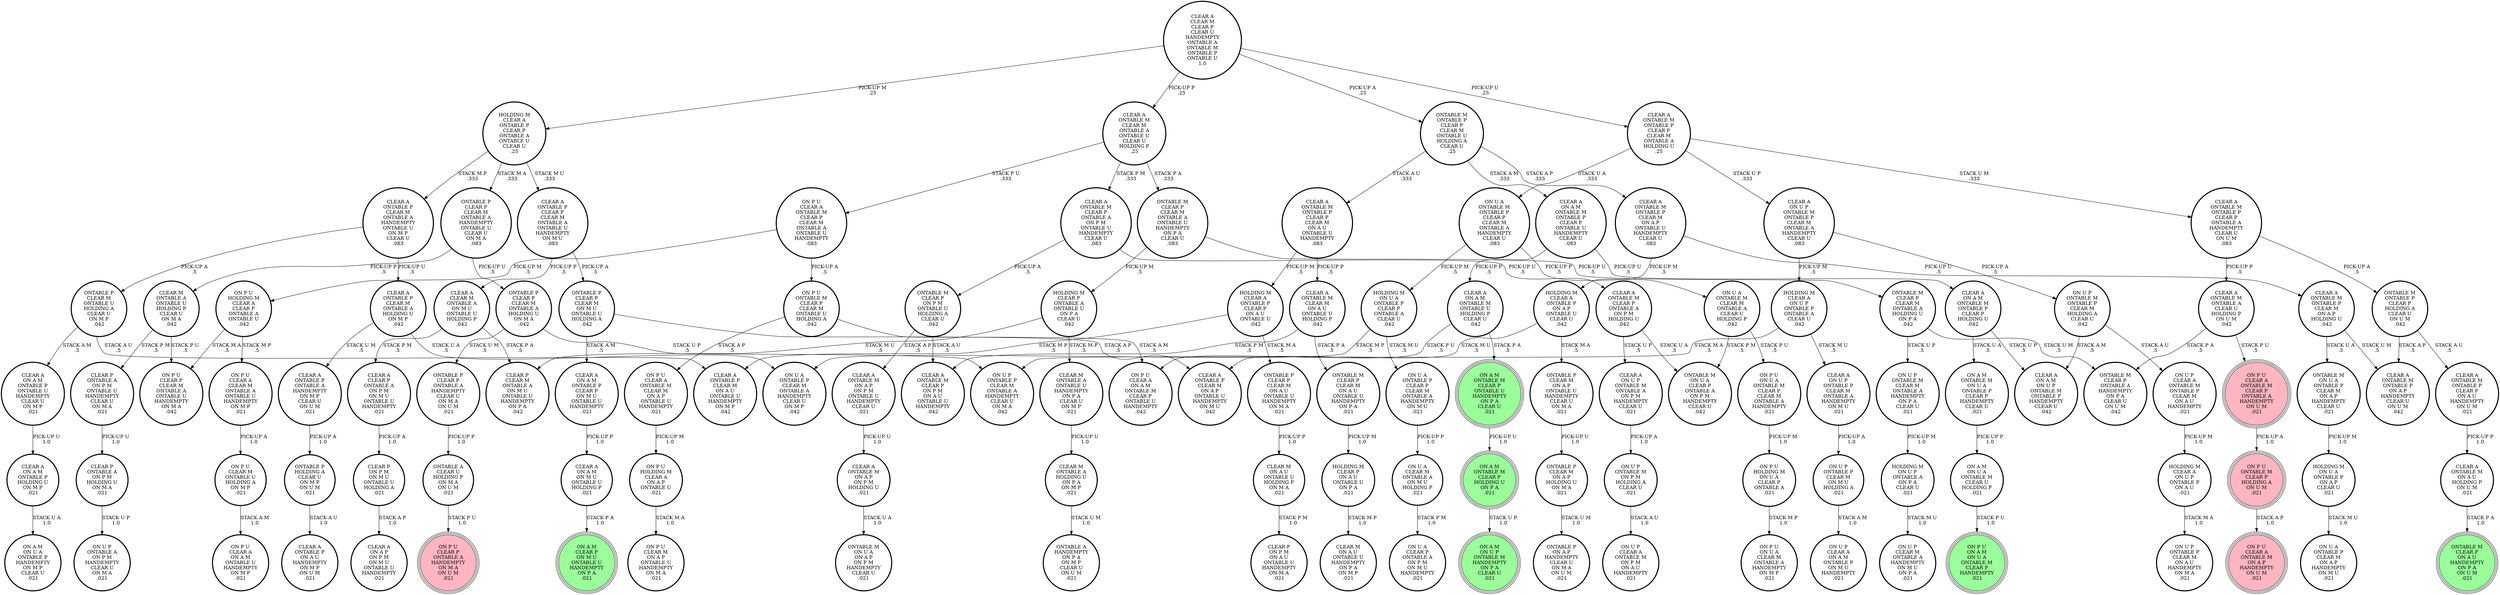 digraph {
"CLEAR P\nONTABLE A\nON P M\nONTABLE U\nHANDEMPTY\nCLEAR U\nON M A\n.021\n" -> "CLEAR P\nONTABLE A\nON P M\nHOLDING U\nON M A\n.021\n"[label="PICK-UP U\n1.0\n"];
"HOLDING M\nCLEAR P\nON A U\nONTABLE U\nON P A\n.021\n" -> "CLEAR M\nON A U\nONTABLE U\nHANDEMPTY\nON P A\nON M P\n.021\n"[label="STACK M P\n1.0\n"];
"CLEAR A\nONTABLE M\nONTABLE P\nCLEAR M\nON A P\nHOLDING U\n.042\n" -> "ONTABLE M\nON U A\nONTABLE P\nCLEAR M\nON A P\nHANDEMPTY\nCLEAR U\n.021\n"[label="STACK U A\n.5\n"];
"CLEAR A\nONTABLE M\nONTABLE P\nCLEAR M\nON A P\nHOLDING U\n.042\n" -> "CLEAR A\nONTABLE M\nONTABLE P\nON A P\nHANDEMPTY\nCLEAR U\nON U M\n.042\n"[label="STACK U M\n.5\n"];
"ON U A\nCLEAR M\nONTABLE A\nON M U\nHOLDING P\n.021\n" -> "ON U A\nCLEAR P\nONTABLE A\nON P M\nON M U\nHANDEMPTY\n.021\n"[label="STACK P M\n1.0\n"];
"ON P U\nONTABLE M\nCLEAR P\nHOLDING A\nON U M\n.021\n" -> "ON P U\nCLEAR A\nONTABLE M\nON A P\nHANDEMPTY\nON U M\n.021\n"[label="STACK A P\n1.0\n"];
"CLEAR A\nONTABLE M\nON A U\nHOLDING P\nON U M\n.021\n" -> "ONTABLE M\nCLEAR P\nON A U\nHANDEMPTY\nON P A\nON U M\n.021\n"[label="STACK P A\n1.0\n"];
"ON U A\nONTABLE M\nCLEAR M\nONTABLE A\nCLEAR U\nHOLDING P\n.042\n" -> "ON P U\nON U A\nONTABLE M\nCLEAR P\nCLEAR M\nONTABLE A\nHANDEMPTY\n.021\n"[label="STACK P U\n.5\n"];
"ON U A\nONTABLE M\nCLEAR M\nONTABLE A\nCLEAR U\nHOLDING P\n.042\n" -> "ONTABLE M\nON U A\nCLEAR P\nONTABLE A\nON P M\nHANDEMPTY\nCLEAR U\n.042\n"[label="STACK P M\n.5\n"];
"HOLDING M\nCLEAR A\nON U P\nONTABLE P\nONTABLE A\nCLEAR U\n.042\n" -> "ON U P\nONTABLE P\nCLEAR M\nONTABLE A\nHANDEMPTY\nCLEAR U\nON M A\n.042\n"[label="STACK M A\n.5\n"];
"HOLDING M\nCLEAR A\nON U P\nONTABLE P\nONTABLE A\nCLEAR U\n.042\n" -> "CLEAR A\nON U P\nONTABLE P\nCLEAR M\nONTABLE A\nHANDEMPTY\nON M U\n.021\n"[label="STACK M U\n.5\n"];
"ON P U\nON U A\nONTABLE M\nCLEAR P\nCLEAR M\nONTABLE A\nHANDEMPTY\n.021\n" -> "ON P U\nHOLDING M\nON U A\nCLEAR P\nONTABLE A\n.021\n"[label="PICK-UP M\n1.0\n"];
"ONTABLE M\nONTABLE P\nCLEAR P\nCLEAR M\nONTABLE U\nHOLDING A\nCLEAR U\n.25\n" -> "CLEAR A\nONTABLE M\nONTABLE P\nCLEAR P\nCLEAR M\nON A U\nONTABLE U\nHANDEMPTY\n.083\n"[label="STACK A U\n.333\n"];
"ONTABLE M\nONTABLE P\nCLEAR P\nCLEAR M\nONTABLE U\nHOLDING A\nCLEAR U\n.25\n" -> "CLEAR A\nONTABLE M\nONTABLE P\nCLEAR M\nON A P\nONTABLE U\nHANDEMPTY\nCLEAR U\n.083\n"[label="STACK A P\n.333\n"];
"ONTABLE M\nONTABLE P\nCLEAR P\nCLEAR M\nONTABLE U\nHOLDING A\nCLEAR U\n.25\n" -> "CLEAR A\nON A M\nONTABLE M\nONTABLE P\nCLEAR P\nONTABLE U\nHANDEMPTY\nCLEAR U\n.083\n"[label="STACK A M\n.333\n"];
"ONTABLE P\nCLEAR P\nCLEAR M\nON A U\nONTABLE U\nHANDEMPTY\nON M A\n.021\n" -> "CLEAR M\nON A U\nONTABLE U\nHOLDING P\nON M A\n.021\n"[label="PICK-UP P\n1.0\n"];
"HOLDING M\nON U P\nONTABLE A\nON P A\nCLEAR U\n.021\n" -> "ON U P\nCLEAR M\nONTABLE A\nHANDEMPTY\nON M U\nON P A\n.021\n"[label="STACK M U\n1.0\n"];
"HOLDING M\nCLEAR A\nONTABLE P\nCLEAR P\nON A U\nONTABLE U\n.042\n" -> "CLEAR A\nONTABLE P\nCLEAR M\nON A U\nONTABLE U\nHANDEMPTY\nON M P\n.042\n"[label="STACK M P\n.5\n"];
"HOLDING M\nCLEAR A\nONTABLE P\nCLEAR P\nON A U\nONTABLE U\n.042\n" -> "ONTABLE P\nCLEAR P\nCLEAR M\nON A U\nONTABLE U\nHANDEMPTY\nON M A\n.021\n"[label="STACK M A\n.5\n"];
"ON U A\nONTABLE M\nONTABLE P\nCLEAR P\nCLEAR M\nONTABLE A\nHANDEMPTY\nCLEAR U\n.083\n" -> "ON U A\nONTABLE M\nCLEAR M\nONTABLE A\nCLEAR U\nHOLDING P\n.042\n"[label="PICK-UP P\n.5\n"];
"ON U A\nONTABLE M\nONTABLE P\nCLEAR P\nCLEAR M\nONTABLE A\nHANDEMPTY\nCLEAR U\n.083\n" -> "HOLDING M\nON U A\nONTABLE P\nCLEAR P\nONTABLE A\nCLEAR U\n.042\n"[label="PICK-UP M\n.5\n"];
"ON P U\nONTABLE M\nCLEAR P\nCLEAR M\nONTABLE U\nHOLDING A\n.042\n" -> "ON P U\nCLEAR A\nON A M\nONTABLE M\nCLEAR P\nONTABLE U\nHANDEMPTY\n.042\n"[label="STACK A M\n.5\n"];
"ON P U\nONTABLE M\nCLEAR P\nCLEAR M\nONTABLE U\nHOLDING A\n.042\n" -> "ON P U\nCLEAR A\nONTABLE M\nCLEAR M\nON A P\nONTABLE U\nHANDEMPTY\n.021\n"[label="STACK A P\n.5\n"];
"CLEAR M\nONTABLE A\nONTABLE U\nHANDEMPTY\nON P A\nCLEAR U\nON M P\n.021\n" -> "CLEAR M\nONTABLE A\nHOLDING U\nON P A\nON M P\n.021\n"[label="PICK-UP U\n1.0\n"];
"ONTABLE P\nCLEAR P\nCLEAR M\nON M U\nONTABLE U\nHOLDING A\n.042\n" -> "CLEAR A\nON A M\nONTABLE P\nCLEAR P\nON M U\nONTABLE U\nHANDEMPTY\n.021\n"[label="STACK A M\n.5\n"];
"ONTABLE P\nCLEAR P\nCLEAR M\nON M U\nONTABLE U\nHOLDING A\n.042\n" -> "CLEAR A\nONTABLE P\nCLEAR M\nON A P\nONTABLE U\nHANDEMPTY\nON M U\n.042\n"[label="STACK A P\n.5\n"];
"CLEAR A\nON U P\nONTABLE M\nONTABLE P\nCLEAR M\nONTABLE A\nHANDEMPTY\nCLEAR U\n.083\n" -> "HOLDING M\nCLEAR A\nON U P\nONTABLE P\nONTABLE A\nCLEAR U\n.042\n"[label="PICK-UP M\n.5\n"];
"CLEAR A\nON U P\nONTABLE M\nONTABLE P\nCLEAR M\nONTABLE A\nHANDEMPTY\nCLEAR U\n.083\n" -> "ON U P\nONTABLE M\nONTABLE P\nCLEAR M\nHOLDING A\nCLEAR U\n.042\n"[label="PICK-UP A\n.5\n"];
"ON U P\nONTABLE M\nCLEAR M\nONTABLE A\nHANDEMPTY\nON P A\nCLEAR U\n.021\n" -> "HOLDING M\nON U P\nONTABLE A\nON P A\nCLEAR U\n.021\n"[label="PICK-UP M\n1.0\n"];
"CLEAR A\nONTABLE M\nON A P\nON P M\nONTABLE U\nHANDEMPTY\nCLEAR U\n.021\n" -> "CLEAR A\nONTABLE M\nON A P\nON P M\nHOLDING U\n.021\n"[label="PICK-UP U\n1.0\n"];
"CLEAR A\nONTABLE M\nONTABLE P\nCLEAR P\nCLEAR M\nON A U\nONTABLE U\nHANDEMPTY\n.083\n" -> "HOLDING M\nCLEAR A\nONTABLE P\nCLEAR P\nON A U\nONTABLE U\n.042\n"[label="PICK-UP M\n.5\n"];
"CLEAR A\nONTABLE M\nONTABLE P\nCLEAR P\nCLEAR M\nON A U\nONTABLE U\nHANDEMPTY\n.083\n" -> "CLEAR A\nONTABLE M\nCLEAR M\nON A U\nONTABLE U\nHOLDING P\n.042\n"[label="PICK-UP P\n.5\n"];
"CLEAR A\nONTABLE M\nCLEAR P\nONTABLE A\nON P M\nONTABLE U\nHANDEMPTY\nCLEAR U\n.083\n" -> "CLEAR A\nONTABLE M\nCLEAR P\nONTABLE A\nON P M\nHOLDING U\n.042\n"[label="PICK-UP U\n.5\n"];
"CLEAR A\nONTABLE M\nCLEAR P\nONTABLE A\nON P M\nONTABLE U\nHANDEMPTY\nCLEAR U\n.083\n" -> "ONTABLE M\nCLEAR P\nON P M\nONTABLE U\nHOLDING A\nCLEAR U\n.042\n"[label="PICK-UP A\n.5\n"];
"CLEAR M\nONTABLE A\nHOLDING U\nON P A\nON M P\n.021\n" -> "ONTABLE A\nHANDEMPTY\nON P A\nON M P\nCLEAR U\nON U M\n.021\n"[label="STACK U M\n1.0\n"];
"ON P U\nCLEAR A\nONTABLE M\nCLEAR P\nCLEAR M\nONTABLE A\nONTABLE U\nHANDEMPTY\n.083\n" -> "ON P U\nHOLDING M\nCLEAR A\nCLEAR P\nONTABLE A\nONTABLE U\n.042\n"[label="PICK-UP M\n.5\n"];
"ON P U\nCLEAR A\nONTABLE M\nCLEAR P\nCLEAR M\nONTABLE A\nONTABLE U\nHANDEMPTY\n.083\n" -> "ON P U\nONTABLE M\nCLEAR P\nCLEAR M\nONTABLE U\nHOLDING A\n.042\n"[label="PICK-UP A\n.5\n"];
"CLEAR A\nCLEAR M\nONTABLE A\nON M U\nONTABLE U\nHOLDING P\n.042\n" -> "CLEAR A\nCLEAR P\nONTABLE A\nON P M\nON M U\nONTABLE U\nHANDEMPTY\n.021\n"[label="STACK P M\n.5\n"];
"CLEAR A\nCLEAR M\nONTABLE A\nON M U\nONTABLE U\nHOLDING P\n.042\n" -> "CLEAR P\nCLEAR M\nONTABLE A\nON M U\nONTABLE U\nHANDEMPTY\nON P A\n.042\n"[label="STACK P A\n.5\n"];
"CLEAR P\nON P M\nON M U\nONTABLE U\nHOLDING A\n.021\n" -> "CLEAR A\nON A P\nON P M\nON M U\nONTABLE U\nHANDEMPTY\n.021\n"[label="STACK A P\n1.0\n"];
"ON A M\nON U A\nONTABLE M\nCLEAR U\nHOLDING P\n.021\n" -> "ON P U\nON A M\nON U A\nONTABLE M\nCLEAR P\nHANDEMPTY\n.021\n"[label="STACK P U\n1.0\n"];
"CLEAR A\nONTABLE M\nCLEAR M\nONTABLE A\nONTABLE U\nCLEAR U\nHOLDING P\n.25\n" -> "CLEAR A\nONTABLE M\nCLEAR P\nONTABLE A\nON P M\nONTABLE U\nHANDEMPTY\nCLEAR U\n.083\n"[label="STACK P M\n.333\n"];
"CLEAR A\nONTABLE M\nCLEAR M\nONTABLE A\nONTABLE U\nCLEAR U\nHOLDING P\n.25\n" -> "ONTABLE M\nCLEAR P\nCLEAR M\nONTABLE A\nONTABLE U\nHANDEMPTY\nON P A\nCLEAR U\n.083\n"[label="STACK P A\n.333\n"];
"CLEAR A\nONTABLE M\nCLEAR M\nONTABLE A\nONTABLE U\nCLEAR U\nHOLDING P\n.25\n" -> "ON P U\nCLEAR A\nONTABLE M\nCLEAR P\nCLEAR M\nONTABLE A\nONTABLE U\nHANDEMPTY\n.083\n"[label="STACK P U\n.333\n"];
"ONTABLE M\nCLEAR P\nON P M\nONTABLE U\nHOLDING A\nCLEAR U\n.042\n" -> "CLEAR A\nONTABLE M\nCLEAR P\nON P M\nON A U\nONTABLE U\nHANDEMPTY\n.042\n"[label="STACK A U\n.5\n"];
"ONTABLE M\nCLEAR P\nON P M\nONTABLE U\nHOLDING A\nCLEAR U\n.042\n" -> "CLEAR A\nONTABLE M\nON A P\nON P M\nONTABLE U\nHANDEMPTY\nCLEAR U\n.021\n"[label="STACK A P\n.5\n"];
"ON P U\nHOLDING M\nCLEAR A\nON A P\nONTABLE U\n.021\n" -> "ON P U\nCLEAR M\nON A P\nONTABLE U\nHANDEMPTY\nON M A\n.021\n"[label="STACK M A\n1.0\n"];
"CLEAR A\nON U P\nONTABLE P\nCLEAR M\nONTABLE A\nHANDEMPTY\nON M U\n.021\n" -> "ON U P\nONTABLE P\nCLEAR M\nON M U\nHOLDING A\n.021\n"[label="PICK-UP A\n1.0\n"];
"CLEAR M\nONTABLE A\nONTABLE U\nHOLDING P\nCLEAR U\nON M A\n.042\n" -> "CLEAR P\nONTABLE A\nON P M\nONTABLE U\nHANDEMPTY\nCLEAR U\nON M A\n.021\n"[label="STACK P M\n.5\n"];
"CLEAR M\nONTABLE A\nONTABLE U\nHOLDING P\nCLEAR U\nON M A\n.042\n" -> "ON P U\nCLEAR P\nCLEAR M\nONTABLE A\nONTABLE U\nHANDEMPTY\nON M A\n.042\n"[label="STACK P U\n.5\n"];
"CLEAR A\nON A M\nONTABLE P\nONTABLE U\nHANDEMPTY\nCLEAR U\nON M P\n.021\n" -> "CLEAR A\nON A M\nONTABLE P\nHOLDING U\nON M P\n.021\n"[label="PICK-UP U\n1.0\n"];
"ONTABLE M\nONTABLE P\nCLEAR P\nHOLDING A\nCLEAR U\nON U M\n.042\n" -> "CLEAR A\nONTABLE M\nONTABLE P\nCLEAR P\nON A U\nHANDEMPTY\nON U M\n.021\n"[label="STACK A U\n.5\n"];
"ONTABLE M\nONTABLE P\nCLEAR P\nHOLDING A\nCLEAR U\nON U M\n.042\n" -> "CLEAR A\nONTABLE M\nONTABLE P\nON A P\nHANDEMPTY\nCLEAR U\nON U M\n.042\n"[label="STACK A P\n.5\n"];
"CLEAR A\nON A M\nONTABLE M\nONTABLE P\nCLEAR P\nONTABLE U\nHANDEMPTY\nCLEAR U\n.083\n" -> "CLEAR A\nON A M\nONTABLE M\nONTABLE U\nHOLDING P\nCLEAR U\n.042\n"[label="PICK-UP P\n.5\n"];
"CLEAR A\nON A M\nONTABLE M\nONTABLE P\nCLEAR P\nONTABLE U\nHANDEMPTY\nCLEAR U\n.083\n" -> "CLEAR A\nON A M\nONTABLE M\nONTABLE P\nCLEAR P\nHOLDING U\n.042\n"[label="PICK-UP U\n.5\n"];
"ON P U\nHOLDING M\nCLEAR A\nCLEAR P\nONTABLE A\nONTABLE U\n.042\n" -> "ON P U\nCLEAR A\nCLEAR M\nONTABLE A\nONTABLE U\nHANDEMPTY\nON M P\n.021\n"[label="STACK M P\n.5\n"];
"ON P U\nHOLDING M\nCLEAR A\nCLEAR P\nONTABLE A\nONTABLE U\n.042\n" -> "ON P U\nCLEAR P\nCLEAR M\nONTABLE A\nONTABLE U\nHANDEMPTY\nON M A\n.042\n"[label="STACK M A\n.5\n"];
"ON U P\nCLEAR A\nONTABLE M\nONTABLE P\nCLEAR M\nON A U\nHANDEMPTY\n.021\n" -> "HOLDING M\nCLEAR A\nON U P\nONTABLE P\nON A U\n.021\n"[label="PICK-UP M\n1.0\n"];
"HOLDING M\nCLEAR A\nON U P\nONTABLE P\nON A U\n.021\n" -> "ON U P\nONTABLE P\nCLEAR M\nON A U\nHANDEMPTY\nON M A\n.021\n"[label="STACK M A\n1.0\n"];
"ON U P\nONTABLE M\nONTABLE P\nCLEAR M\nHOLDING A\nCLEAR U\n.042\n" -> "ON U P\nCLEAR A\nONTABLE M\nONTABLE P\nCLEAR M\nON A U\nHANDEMPTY\n.021\n"[label="STACK A U\n.5\n"];
"ON U P\nONTABLE M\nONTABLE P\nCLEAR M\nHOLDING A\nCLEAR U\n.042\n" -> "CLEAR A\nON A M\nON U P\nONTABLE M\nONTABLE P\nHANDEMPTY\nCLEAR U\n.042\n"[label="STACK A M\n.5\n"];
"HOLDING M\nCLEAR A\nONTABLE P\nCLEAR P\nONTABLE A\nONTABLE U\nCLEAR U\n.25\n" -> "CLEAR A\nONTABLE P\nCLEAR M\nONTABLE A\nHANDEMPTY\nONTABLE U\nON M P\nCLEAR U\n.083\n"[label="STACK M P\n.333\n"];
"HOLDING M\nCLEAR A\nONTABLE P\nCLEAR P\nONTABLE A\nONTABLE U\nCLEAR U\n.25\n" -> "ONTABLE P\nCLEAR P\nCLEAR M\nONTABLE A\nHANDEMPTY\nONTABLE U\nCLEAR U\nON M A\n.083\n"[label="STACK M A\n.333\n"];
"HOLDING M\nCLEAR A\nONTABLE P\nCLEAR P\nONTABLE A\nONTABLE U\nCLEAR U\n.25\n" -> "CLEAR A\nONTABLE P\nCLEAR P\nCLEAR M\nONTABLE A\nONTABLE U\nHANDEMPTY\nON M U\n.083\n"[label="STACK M U\n.333\n"];
"ONTABLE M\nCLEAR P\nCLEAR M\nONTABLE A\nHOLDING U\nON P A\n.042\n" -> "ONTABLE M\nCLEAR P\nONTABLE A\nHANDEMPTY\nON P A\nCLEAR U\nON U M\n.042\n"[label="STACK U M\n.5\n"];
"ONTABLE M\nCLEAR P\nCLEAR M\nONTABLE A\nHOLDING U\nON P A\n.042\n" -> "ON U P\nONTABLE M\nCLEAR M\nONTABLE A\nHANDEMPTY\nON P A\nCLEAR U\n.021\n"[label="STACK U P\n.5\n"];
"HOLDING M\nCLEAR A\nONTABLE P\nON A P\nONTABLE U\nCLEAR U\n.042\n" -> "ONTABLE P\nCLEAR M\nON A P\nONTABLE U\nHANDEMPTY\nCLEAR U\nON M A\n.021\n"[label="STACK M A\n.5\n"];
"HOLDING M\nCLEAR A\nONTABLE P\nON A P\nONTABLE U\nCLEAR U\n.042\n" -> "CLEAR A\nONTABLE P\nCLEAR M\nON A P\nONTABLE U\nHANDEMPTY\nON M U\n.042\n"[label="STACK M U\n.5\n"];
"CLEAR A\nON A M\nONTABLE P\nHOLDING U\nON M P\n.021\n" -> "ON A M\nON U A\nONTABLE P\nHANDEMPTY\nON M P\nCLEAR U\n.021\n"[label="STACK U A\n1.0\n"];
"ON P U\nCLEAR A\nONTABLE M\nCLEAR P\nONTABLE A\nHANDEMPTY\nON U M\n.021\n" -> "ON P U\nONTABLE M\nCLEAR P\nHOLDING A\nON U M\n.021\n"[label="PICK-UP A\n1.0\n"];
"ONTABLE P\nCLEAR P\nCLEAR M\nONTABLE A\nHANDEMPTY\nONTABLE U\nCLEAR U\nON M A\n.083\n" -> "CLEAR M\nONTABLE A\nONTABLE U\nHOLDING P\nCLEAR U\nON M A\n.042\n"[label="PICK-UP P\n.5\n"];
"ONTABLE P\nCLEAR P\nCLEAR M\nONTABLE A\nHANDEMPTY\nONTABLE U\nCLEAR U\nON M A\n.083\n" -> "ONTABLE P\nCLEAR P\nCLEAR M\nONTABLE A\nHOLDING U\nON M A\n.042\n"[label="PICK-UP U\n.5\n"];
"CLEAR A\nONTABLE M\nONTABLE P\nCLEAR M\nON A P\nONTABLE U\nHANDEMPTY\nCLEAR U\n.083\n" -> "CLEAR A\nONTABLE M\nONTABLE P\nCLEAR M\nON A P\nHOLDING U\n.042\n"[label="PICK-UP U\n.5\n"];
"CLEAR A\nONTABLE M\nONTABLE P\nCLEAR M\nON A P\nONTABLE U\nHANDEMPTY\nCLEAR U\n.083\n" -> "HOLDING M\nCLEAR A\nONTABLE P\nON A P\nONTABLE U\nCLEAR U\n.042\n"[label="PICK-UP M\n.5\n"];
"ONTABLE P\nCLEAR M\nON A P\nONTABLE U\nHANDEMPTY\nCLEAR U\nON M A\n.021\n" -> "ONTABLE P\nCLEAR M\nON A P\nHOLDING U\nON M A\n.021\n"[label="PICK-UP U\n1.0\n"];
"CLEAR A\nCLEAR M\nCLEAR P\nCLEAR U\nHANDEMPTY\nONTABLE A\nONTABLE M\nONTABLE P\nONTABLE U\n1.0\n" -> "ONTABLE M\nONTABLE P\nCLEAR P\nCLEAR M\nONTABLE U\nHOLDING A\nCLEAR U\n.25\n"[label="PICK-UP A\n.25\n"];
"CLEAR A\nCLEAR M\nCLEAR P\nCLEAR U\nHANDEMPTY\nONTABLE A\nONTABLE M\nONTABLE P\nONTABLE U\n1.0\n" -> "CLEAR A\nONTABLE M\nCLEAR M\nONTABLE A\nONTABLE U\nCLEAR U\nHOLDING P\n.25\n"[label="PICK-UP P\n.25\n"];
"CLEAR A\nCLEAR M\nCLEAR P\nCLEAR U\nHANDEMPTY\nONTABLE A\nONTABLE M\nONTABLE P\nONTABLE U\n1.0\n" -> "HOLDING M\nCLEAR A\nONTABLE P\nCLEAR P\nONTABLE A\nONTABLE U\nCLEAR U\n.25\n"[label="PICK-UP M\n.25\n"];
"CLEAR A\nCLEAR M\nCLEAR P\nCLEAR U\nHANDEMPTY\nONTABLE A\nONTABLE M\nONTABLE P\nONTABLE U\n1.0\n" -> "CLEAR A\nONTABLE M\nONTABLE P\nCLEAR P\nCLEAR M\nONTABLE A\nHOLDING U\n.25\n"[label="PICK-UP U\n.25\n"];
"ONTABLE P\nCLEAR M\nON A P\nHOLDING U\nON M A\n.021\n" -> "ONTABLE P\nON A P\nHANDEMPTY\nCLEAR U\nON M A\nON U M\n.021\n"[label="STACK U M\n1.0\n"];
"CLEAR A\nONTABLE M\nONTABLE P\nCLEAR P\nONTABLE A\nHANDEMPTY\nCLEAR U\nON U M\n.083\n" -> "CLEAR A\nONTABLE M\nONTABLE A\nCLEAR U\nHOLDING P\nON U M\n.042\n"[label="PICK-UP P\n.5\n"];
"CLEAR A\nONTABLE M\nONTABLE P\nCLEAR P\nONTABLE A\nHANDEMPTY\nCLEAR U\nON U M\n.083\n" -> "ONTABLE M\nONTABLE P\nCLEAR P\nHOLDING A\nCLEAR U\nON U M\n.042\n"[label="PICK-UP A\n.5\n"];
"CLEAR A\nON A M\nONTABLE M\nONTABLE P\nCLEAR P\nHOLDING U\n.042\n" -> "ON A M\nONTABLE M\nON U A\nONTABLE P\nCLEAR P\nHANDEMPTY\nCLEAR U\n.021\n"[label="STACK U A\n.5\n"];
"CLEAR A\nON A M\nONTABLE M\nONTABLE P\nCLEAR P\nHOLDING U\n.042\n" -> "CLEAR A\nON A M\nON U P\nONTABLE M\nONTABLE P\nHANDEMPTY\nCLEAR U\n.042\n"[label="STACK U P\n.5\n"];
"ON P U\nCLEAR A\nCLEAR M\nONTABLE A\nONTABLE U\nHANDEMPTY\nON M P\n.021\n" -> "ON P U\nCLEAR M\nONTABLE U\nHOLDING A\nON M P\n.021\n"[label="PICK-UP A\n1.0\n"];
"HOLDING M\nON U A\nONTABLE P\nON A P\nCLEAR U\n.021\n" -> "ON U A\nONTABLE P\nCLEAR M\nON A P\nHANDEMPTY\nON M U\n.021\n"[label="STACK M U\n1.0\n"];
"ON P U\nCLEAR A\nONTABLE M\nCLEAR M\nON A P\nONTABLE U\nHANDEMPTY\n.021\n" -> "ON P U\nHOLDING M\nCLEAR A\nON A P\nONTABLE U\n.021\n"[label="PICK-UP M\n1.0\n"];
"CLEAR A\nONTABLE M\nONTABLE P\nCLEAR P\nCLEAR M\nONTABLE A\nHOLDING U\n.25\n" -> "CLEAR A\nONTABLE M\nONTABLE P\nCLEAR P\nONTABLE A\nHANDEMPTY\nCLEAR U\nON U M\n.083\n"[label="STACK U M\n.333\n"];
"CLEAR A\nONTABLE M\nONTABLE P\nCLEAR P\nCLEAR M\nONTABLE A\nHOLDING U\n.25\n" -> "CLEAR A\nON U P\nONTABLE M\nONTABLE P\nCLEAR M\nONTABLE A\nHANDEMPTY\nCLEAR U\n.083\n"[label="STACK U P\n.333\n"];
"CLEAR A\nONTABLE M\nONTABLE P\nCLEAR P\nCLEAR M\nONTABLE A\nHOLDING U\n.25\n" -> "ON U A\nONTABLE M\nONTABLE P\nCLEAR P\nCLEAR M\nONTABLE A\nHANDEMPTY\nCLEAR U\n.083\n"[label="STACK U A\n.333\n"];
"ON U P\nONTABLE P\nCLEAR M\nON M U\nHOLDING A\n.021\n" -> "ON U P\nCLEAR A\nON A M\nONTABLE P\nON M U\nHANDEMPTY\n.021\n"[label="STACK A M\n1.0\n"];
"CLEAR P\nONTABLE A\nON P M\nHOLDING U\nON M A\n.021\n" -> "ON U P\nONTABLE A\nON P M\nHANDEMPTY\nCLEAR U\nON M A\n.021\n"[label="STACK U P\n1.0\n"];
"CLEAR A\nONTABLE M\nONTABLE A\nCLEAR U\nHOLDING P\nON U M\n.042\n" -> "ON P U\nCLEAR A\nONTABLE M\nCLEAR P\nONTABLE A\nHANDEMPTY\nON U M\n.021\n"[label="STACK P U\n.5\n"];
"CLEAR A\nONTABLE M\nONTABLE A\nCLEAR U\nHOLDING P\nON U M\n.042\n" -> "ONTABLE M\nCLEAR P\nONTABLE A\nHANDEMPTY\nON P A\nCLEAR U\nON U M\n.042\n"[label="STACK P A\n.5\n"];
"ONTABLE P\nCLEAR M\nONTABLE U\nHOLDING A\nCLEAR U\nON M P\n.042\n" -> "CLEAR A\nONTABLE P\nCLEAR M\nON A U\nONTABLE U\nHANDEMPTY\nON M P\n.042\n"[label="STACK A U\n.5\n"];
"ONTABLE P\nCLEAR M\nONTABLE U\nHOLDING A\nCLEAR U\nON M P\n.042\n" -> "CLEAR A\nON A M\nONTABLE P\nONTABLE U\nHANDEMPTY\nCLEAR U\nON M P\n.021\n"[label="STACK A M\n.5\n"];
"ONTABLE A\nCLEAR U\nHOLDING P\nON M A\nON U M\n.021\n" -> "ON P U\nCLEAR P\nONTABLE A\nHANDEMPTY\nON M A\nON U M\n.021\n"[label="STACK P U\n1.0\n"];
"ON P U\nCLEAR M\nONTABLE U\nHOLDING A\nON M P\n.021\n" -> "ON P U\nCLEAR A\nON A M\nONTABLE U\nHANDEMPTY\nON M P\n.021\n"[label="STACK A M\n1.0\n"];
"CLEAR M\nON A U\nONTABLE U\nHOLDING P\nON M A\n.021\n" -> "CLEAR P\nON P M\nON A U\nONTABLE U\nHANDEMPTY\nON M A\n.021\n"[label="STACK P M\n1.0\n"];
"CLEAR A\nONTABLE M\nONTABLE P\nCLEAR P\nON A U\nHANDEMPTY\nON U M\n.021\n" -> "CLEAR A\nONTABLE M\nON A U\nHOLDING P\nON U M\n.021\n"[label="PICK-UP P\n1.0\n"];
"CLEAR A\nONTABLE P\nONTABLE A\nHANDEMPTY\nON M P\nCLEAR U\nON U M\n.021\n" -> "ONTABLE P\nHOLDING A\nCLEAR U\nON M P\nON U M\n.021\n"[label="PICK-UP A\n1.0\n"];
"CLEAR A\nON A M\nON M U\nONTABLE U\nHOLDING P\n.021\n" -> "ON A M\nCLEAR P\nON M U\nONTABLE U\nHANDEMPTY\nON P A\n.021\n"[label="STACK P A\n1.0\n"];
"ONTABLE P\nHOLDING A\nCLEAR U\nON M P\nON U M\n.021\n" -> "CLEAR A\nONTABLE P\nON A U\nHANDEMPTY\nON M P\nON U M\n.021\n"[label="STACK A U\n1.0\n"];
"CLEAR A\nONTABLE M\nCLEAR M\nON A U\nONTABLE U\nHOLDING P\n.042\n" -> "ONTABLE M\nCLEAR P\nCLEAR M\nON A U\nONTABLE U\nHANDEMPTY\nON P A\n.021\n"[label="STACK P A\n.5\n"];
"CLEAR A\nONTABLE M\nCLEAR M\nON A U\nONTABLE U\nHOLDING P\n.042\n" -> "CLEAR A\nONTABLE M\nCLEAR P\nON P M\nON A U\nONTABLE U\nHANDEMPTY\n.042\n"[label="STACK P M\n.5\n"];
"ONTABLE P\nCLEAR P\nCLEAR M\nONTABLE A\nHOLDING U\nON M A\n.042\n" -> "ON U P\nONTABLE P\nCLEAR M\nONTABLE A\nHANDEMPTY\nCLEAR U\nON M A\n.042\n"[label="STACK U P\n.5\n"];
"ONTABLE P\nCLEAR P\nCLEAR M\nONTABLE A\nHOLDING U\nON M A\n.042\n" -> "ONTABLE P\nCLEAR P\nONTABLE A\nHANDEMPTY\nCLEAR U\nON M A\nON U M\n.021\n"[label="STACK U M\n.5\n"];
"ON A M\nONTABLE M\nCLEAR P\nHOLDING U\nON P A\n.021\n" -> "ON A M\nON U P\nONTABLE M\nHANDEMPTY\nON P A\nCLEAR U\n.021\n"[label="STACK U P\n1.0\n"];
"CLEAR A\nCLEAR P\nONTABLE A\nON P M\nON M U\nONTABLE U\nHANDEMPTY\n.021\n" -> "CLEAR P\nON P M\nON M U\nONTABLE U\nHOLDING A\n.021\n"[label="PICK-UP A\n1.0\n"];
"ONTABLE P\nCLEAR P\nONTABLE A\nHANDEMPTY\nCLEAR U\nON M A\nON U M\n.021\n" -> "ONTABLE A\nCLEAR U\nHOLDING P\nON M A\nON U M\n.021\n"[label="PICK-UP P\n1.0\n"];
"CLEAR A\nONTABLE P\nCLEAR P\nCLEAR M\nONTABLE A\nONTABLE U\nHANDEMPTY\nON M U\n.083\n" -> "ONTABLE P\nCLEAR P\nCLEAR M\nON M U\nONTABLE U\nHOLDING A\n.042\n"[label="PICK-UP A\n.5\n"];
"CLEAR A\nONTABLE P\nCLEAR P\nCLEAR M\nONTABLE A\nONTABLE U\nHANDEMPTY\nON M U\n.083\n" -> "CLEAR A\nCLEAR M\nONTABLE A\nON M U\nONTABLE U\nHOLDING P\n.042\n"[label="PICK-UP P\n.5\n"];
"CLEAR A\nONTABLE M\nON A P\nON P M\nHOLDING U\n.021\n" -> "ONTABLE M\nON U A\nON A P\nON P M\nHANDEMPTY\nCLEAR U\n.021\n"[label="STACK U A\n1.0\n"];
"ON U P\nONTABLE M\nON P M\nHOLDING A\nCLEAR U\n.021\n" -> "ON U P\nCLEAR A\nONTABLE M\nON P M\nON A U\nHANDEMPTY\n.021\n"[label="STACK A U\n1.0\n"];
"CLEAR A\nONTABLE P\nCLEAR M\nONTABLE A\nHOLDING U\nON M P\n.042\n" -> "CLEAR A\nONTABLE P\nONTABLE A\nHANDEMPTY\nON M P\nCLEAR U\nON U M\n.021\n"[label="STACK U M\n.5\n"];
"CLEAR A\nONTABLE P\nCLEAR M\nONTABLE A\nHOLDING U\nON M P\n.042\n" -> "ON U A\nONTABLE P\nCLEAR M\nONTABLE A\nHANDEMPTY\nCLEAR U\nON M P\n.042\n"[label="STACK U A\n.5\n"];
"CLEAR A\nON A M\nONTABLE M\nONTABLE U\nHOLDING P\nCLEAR U\n.042\n" -> "ON A M\nONTABLE M\nCLEAR P\nONTABLE U\nHANDEMPTY\nON P A\nCLEAR U\n.021\n"[label="STACK P A\n.5\n"];
"CLEAR A\nON A M\nONTABLE M\nONTABLE U\nHOLDING P\nCLEAR U\n.042\n" -> "ON P U\nCLEAR A\nON A M\nONTABLE M\nCLEAR P\nONTABLE U\nHANDEMPTY\n.042\n"[label="STACK P U\n.5\n"];
"ONTABLE M\nCLEAR P\nCLEAR M\nONTABLE A\nONTABLE U\nHANDEMPTY\nON P A\nCLEAR U\n.083\n" -> "HOLDING M\nCLEAR P\nONTABLE A\nONTABLE U\nON P A\nCLEAR U\n.042\n"[label="PICK-UP M\n.5\n"];
"ONTABLE M\nCLEAR P\nCLEAR M\nONTABLE A\nONTABLE U\nHANDEMPTY\nON P A\nCLEAR U\n.083\n" -> "ONTABLE M\nCLEAR P\nCLEAR M\nONTABLE A\nHOLDING U\nON P A\n.042\n"[label="PICK-UP U\n.5\n"];
"CLEAR A\nONTABLE M\nCLEAR P\nONTABLE A\nON P M\nHOLDING U\n.042\n" -> "ONTABLE M\nON U A\nCLEAR P\nONTABLE A\nON P M\nHANDEMPTY\nCLEAR U\n.042\n"[label="STACK U A\n.5\n"];
"CLEAR A\nONTABLE M\nCLEAR P\nONTABLE A\nON P M\nHOLDING U\n.042\n" -> "CLEAR A\nON U P\nONTABLE M\nONTABLE A\nON P M\nHANDEMPTY\nCLEAR U\n.021\n"[label="STACK U P\n.5\n"];
"ONTABLE M\nCLEAR P\nCLEAR M\nON A U\nONTABLE U\nHANDEMPTY\nON P A\n.021\n" -> "HOLDING M\nCLEAR P\nON A U\nONTABLE U\nON P A\n.021\n"[label="PICK-UP M\n1.0\n"];
"CLEAR A\nON A M\nONTABLE P\nCLEAR P\nON M U\nONTABLE U\nHANDEMPTY\n.021\n" -> "CLEAR A\nON A M\nON M U\nONTABLE U\nHOLDING P\n.021\n"[label="PICK-UP P\n1.0\n"];
"CLEAR A\nON U P\nONTABLE M\nONTABLE A\nON P M\nHANDEMPTY\nCLEAR U\n.021\n" -> "ON U P\nONTABLE M\nON P M\nHOLDING A\nCLEAR U\n.021\n"[label="PICK-UP A\n1.0\n"];
"HOLDING M\nON U A\nONTABLE P\nCLEAR P\nONTABLE A\nCLEAR U\n.042\n" -> "ON U A\nONTABLE P\nCLEAR P\nCLEAR M\nONTABLE A\nHANDEMPTY\nON M U\n.021\n"[label="STACK M U\n.5\n"];
"HOLDING M\nON U A\nONTABLE P\nCLEAR P\nONTABLE A\nCLEAR U\n.042\n" -> "ON U A\nONTABLE P\nCLEAR M\nONTABLE A\nHANDEMPTY\nCLEAR U\nON M P\n.042\n"[label="STACK M P\n.5\n"];
"ONTABLE M\nON U A\nONTABLE P\nCLEAR M\nON A P\nHANDEMPTY\nCLEAR U\n.021\n" -> "HOLDING M\nON U A\nONTABLE P\nON A P\nCLEAR U\n.021\n"[label="PICK-UP M\n1.0\n"];
"ON A M\nONTABLE M\nON U A\nONTABLE P\nCLEAR P\nHANDEMPTY\nCLEAR U\n.021\n" -> "ON A M\nON U A\nONTABLE M\nCLEAR U\nHOLDING P\n.021\n"[label="PICK-UP P\n1.0\n"];
"CLEAR A\nONTABLE P\nCLEAR M\nONTABLE A\nHANDEMPTY\nONTABLE U\nON M P\nCLEAR U\n.083\n" -> "ONTABLE P\nCLEAR M\nONTABLE U\nHOLDING A\nCLEAR U\nON M P\n.042\n"[label="PICK-UP A\n.5\n"];
"CLEAR A\nONTABLE P\nCLEAR M\nONTABLE A\nHANDEMPTY\nONTABLE U\nON M P\nCLEAR U\n.083\n" -> "CLEAR A\nONTABLE P\nCLEAR M\nONTABLE A\nHOLDING U\nON M P\n.042\n"[label="PICK-UP U\n.5\n"];
"ON P U\nHOLDING M\nON U A\nCLEAR P\nONTABLE A\n.021\n" -> "ON P U\nON U A\nCLEAR M\nONTABLE A\nHANDEMPTY\nON M P\n.021\n"[label="STACK M P\n1.0\n"];
"ON A M\nONTABLE M\nCLEAR P\nONTABLE U\nHANDEMPTY\nON P A\nCLEAR U\n.021\n" -> "ON A M\nONTABLE M\nCLEAR P\nHOLDING U\nON P A\n.021\n"[label="PICK-UP U\n1.0\n"];
"HOLDING M\nCLEAR P\nONTABLE A\nONTABLE U\nON P A\nCLEAR U\n.042\n" -> "CLEAR P\nCLEAR M\nONTABLE A\nON M U\nONTABLE U\nHANDEMPTY\nON P A\n.042\n"[label="STACK M U\n.5\n"];
"HOLDING M\nCLEAR P\nONTABLE A\nONTABLE U\nON P A\nCLEAR U\n.042\n" -> "CLEAR M\nONTABLE A\nONTABLE U\nHANDEMPTY\nON P A\nCLEAR U\nON M P\n.021\n"[label="STACK M P\n.5\n"];
"ON U A\nONTABLE P\nCLEAR P\nCLEAR M\nONTABLE A\nHANDEMPTY\nON M U\n.021\n" -> "ON U A\nCLEAR M\nONTABLE A\nON M U\nHOLDING P\n.021\n"[label="PICK-UP P\n1.0\n"];
"ON U P\nCLEAR A\nONTABLE M\nON P M\nON A U\nHANDEMPTY\n.021\n" [shape=circle, penwidth=3];
"ON U A\nONTABLE P\nCLEAR M\nON A P\nHANDEMPTY\nON M U\n.021\n" [shape=circle, penwidth=3];
"ONTABLE P\nON A P\nHANDEMPTY\nCLEAR U\nON M A\nON U M\n.021\n" [shape=circle, penwidth=3];
"ON P U\nCLEAR M\nON A P\nONTABLE U\nHANDEMPTY\nON M A\n.021\n" [shape=circle, penwidth=3];
"CLEAR P\nCLEAR M\nONTABLE A\nON M U\nONTABLE U\nHANDEMPTY\nON P A\n.042\n" [shape=circle, penwidth=3];
"CLEAR A\nON A M\nON U P\nONTABLE M\nONTABLE P\nHANDEMPTY\nCLEAR U\n.042\n" [shape=circle, penwidth=3];
"CLEAR A\nONTABLE M\nCLEAR P\nON P M\nON A U\nONTABLE U\nHANDEMPTY\n.042\n" [shape=circle, penwidth=3];
"ON U A\nONTABLE P\nCLEAR M\nONTABLE A\nHANDEMPTY\nCLEAR U\nON M P\n.042\n" [shape=circle, penwidth=3];
"ON A M\nCLEAR P\nON M U\nONTABLE U\nHANDEMPTY\nON P A\n.021\n" [shape=circle, style=filled, fillcolor=palegreen1, peripheries=3];
"CLEAR P\nON P M\nON A U\nONTABLE U\nHANDEMPTY\nON M A\n.021\n" [shape=circle, penwidth=3];
"CLEAR A\nONTABLE P\nCLEAR M\nON A P\nONTABLE U\nHANDEMPTY\nON M U\n.042\n" [shape=circle, penwidth=3];
"ON U P\nCLEAR M\nONTABLE A\nHANDEMPTY\nON M U\nON P A\n.021\n" [shape=circle, penwidth=3];
"ON P U\nCLEAR P\nONTABLE A\nHANDEMPTY\nON M A\nON U M\n.021\n" [shape=circle, style=filled, fillcolor=lightpink, peripheries=3];
"ON P U\nCLEAR A\nON A M\nONTABLE M\nCLEAR P\nONTABLE U\nHANDEMPTY\n.042\n" [shape=circle, penwidth=3];
"ON U P\nCLEAR A\nON A M\nONTABLE P\nON M U\nHANDEMPTY\n.021\n" [shape=circle, penwidth=3];
"ON P U\nCLEAR P\nCLEAR M\nONTABLE A\nONTABLE U\nHANDEMPTY\nON M A\n.042\n" [shape=circle, penwidth=3];
"ONTABLE M\nON U A\nON A P\nON P M\nHANDEMPTY\nCLEAR U\n.021\n" [shape=circle, penwidth=3];
"CLEAR M\nON A U\nONTABLE U\nHANDEMPTY\nON P A\nON M P\n.021\n" [shape=circle, penwidth=3];
"ON A M\nON U A\nONTABLE P\nHANDEMPTY\nON M P\nCLEAR U\n.021\n" [shape=circle, penwidth=3];
"CLEAR A\nONTABLE P\nCLEAR M\nON A U\nONTABLE U\nHANDEMPTY\nON M P\n.042\n" [shape=circle, penwidth=3];
"CLEAR A\nON A P\nON P M\nON M U\nONTABLE U\nHANDEMPTY\n.021\n" [shape=circle, penwidth=3];
"ON U A\nCLEAR P\nONTABLE A\nON P M\nON M U\nHANDEMPTY\n.021\n" [shape=circle, penwidth=3];
"CLEAR A\nONTABLE M\nONTABLE P\nON A P\nHANDEMPTY\nCLEAR U\nON U M\n.042\n" [shape=circle, penwidth=3];
"ONTABLE M\nCLEAR P\nON A U\nHANDEMPTY\nON P A\nON U M\n.021\n" [shape=circle, style=filled, fillcolor=palegreen1, peripheries=3];
"ON P U\nCLEAR A\nON A M\nONTABLE U\nHANDEMPTY\nON M P\n.021\n" [shape=circle, penwidth=3];
"ONTABLE M\nCLEAR P\nONTABLE A\nHANDEMPTY\nON P A\nCLEAR U\nON U M\n.042\n" [shape=circle, penwidth=3];
"ON U P\nONTABLE P\nCLEAR M\nON A U\nHANDEMPTY\nON M A\n.021\n" [shape=circle, penwidth=3];
"ON P U\nON U A\nCLEAR M\nONTABLE A\nHANDEMPTY\nON M P\n.021\n" [shape=circle, penwidth=3];
"ONTABLE A\nHANDEMPTY\nON P A\nON M P\nCLEAR U\nON U M\n.021\n" [shape=circle, penwidth=3];
"ON U P\nONTABLE P\nCLEAR M\nONTABLE A\nHANDEMPTY\nCLEAR U\nON M A\n.042\n" [shape=circle, penwidth=3];
"ON U P\nONTABLE A\nON P M\nHANDEMPTY\nCLEAR U\nON M A\n.021\n" [shape=circle, penwidth=3];
"ON P U\nCLEAR A\nONTABLE M\nON A P\nHANDEMPTY\nON U M\n.021\n" [shape=circle, style=filled, fillcolor=lightpink, peripheries=3];
"ON A M\nON U P\nONTABLE M\nHANDEMPTY\nON P A\nCLEAR U\n.021\n" [shape=circle, style=filled, fillcolor=palegreen1, peripheries=3];
"ONTABLE M\nON U A\nCLEAR P\nONTABLE A\nON P M\nHANDEMPTY\nCLEAR U\n.042\n" [shape=circle, penwidth=3];
"ON P U\nON A M\nON U A\nONTABLE M\nCLEAR P\nHANDEMPTY\n.021\n" [shape=circle, style=filled, fillcolor=palegreen1, peripheries=3];
"CLEAR A\nONTABLE P\nON A U\nHANDEMPTY\nON M P\nON U M\n.021\n" [shape=circle, penwidth=3];
"CLEAR A\nCLEAR P\nONTABLE A\nON P M\nON M U\nONTABLE U\nHANDEMPTY\n.021\n" [shape=circle, penwidth=3];
"CLEAR A\nONTABLE M\nON A P\nON P M\nHOLDING U\n.021\n" [shape=circle, penwidth=3];
"ON U P\nCLEAR A\nONTABLE M\nON P M\nON A U\nHANDEMPTY\n.021\n" [shape=circle, penwidth=3];
"ON U A\nONTABLE P\nCLEAR M\nON A P\nHANDEMPTY\nON M U\n.021\n" [shape=circle, penwidth=3];
"CLEAR A\nONTABLE M\nCLEAR P\nONTABLE A\nON P M\nONTABLE U\nHANDEMPTY\nCLEAR U\n.083\n" [shape=circle, penwidth=3];
"CLEAR A\nON U P\nONTABLE P\nCLEAR M\nONTABLE A\nHANDEMPTY\nON M U\n.021\n" [shape=circle, penwidth=3];
"ONTABLE P\nHOLDING A\nCLEAR U\nON M P\nON U M\n.021\n" [shape=circle, penwidth=3];
"ONTABLE P\nON A P\nHANDEMPTY\nCLEAR U\nON M A\nON U M\n.021\n" [shape=circle, penwidth=3];
"HOLDING M\nON U A\nONTABLE P\nCLEAR P\nONTABLE A\nCLEAR U\n.042\n" [shape=circle, penwidth=3];
"ONTABLE M\nCLEAR P\nCLEAR M\nONTABLE A\nHOLDING U\nON P A\n.042\n" [shape=circle, penwidth=3];
"CLEAR A\nONTABLE P\nONTABLE A\nHANDEMPTY\nON M P\nCLEAR U\nON U M\n.021\n" [shape=circle, penwidth=3];
"ON P U\nCLEAR M\nON A P\nONTABLE U\nHANDEMPTY\nON M A\n.021\n" [shape=circle, penwidth=3];
"CLEAR P\nCLEAR M\nONTABLE A\nON M U\nONTABLE U\nHANDEMPTY\nON P A\n.042\n" [shape=circle, penwidth=3];
"CLEAR A\nON A M\nON U P\nONTABLE M\nONTABLE P\nHANDEMPTY\nCLEAR U\n.042\n" [shape=circle, penwidth=3];
"CLEAR A\nONTABLE M\nONTABLE P\nCLEAR P\nON A U\nHANDEMPTY\nON U M\n.021\n" [shape=circle, penwidth=3];
"HOLDING M\nCLEAR A\nON U P\nONTABLE P\nON A U\n.021\n" [shape=circle, penwidth=3];
"CLEAR A\nONTABLE M\nCLEAR M\nON A U\nONTABLE U\nHOLDING P\n.042\n" [shape=circle, penwidth=3];
"ON U A\nONTABLE P\nCLEAR P\nCLEAR M\nONTABLE A\nHANDEMPTY\nON M U\n.021\n" [shape=circle, penwidth=3];
"CLEAR A\nONTABLE M\nCLEAR P\nON P M\nON A U\nONTABLE U\nHANDEMPTY\n.042\n" [shape=circle, penwidth=3];
"CLEAR A\nONTABLE M\nONTABLE P\nCLEAR P\nCLEAR M\nONTABLE A\nHOLDING U\n.25\n" [shape=circle, penwidth=3];
"ON U A\nONTABLE P\nCLEAR M\nONTABLE A\nHANDEMPTY\nCLEAR U\nON M P\n.042\n" [shape=circle, penwidth=3];
"ON U P\nCLEAR A\nONTABLE M\nONTABLE P\nCLEAR M\nON A U\nHANDEMPTY\n.021\n" [shape=circle, penwidth=3];
"CLEAR A\nONTABLE M\nONTABLE P\nCLEAR P\nONTABLE A\nHANDEMPTY\nCLEAR U\nON U M\n.083\n" [shape=circle, penwidth=3];
"ON A M\nCLEAR P\nON M U\nONTABLE U\nHANDEMPTY\nON P A\n.021\n" [shape=circle, style=filled, fillcolor=palegreen1, peripheries=3];
"ONTABLE M\nCLEAR P\nCLEAR M\nON A U\nONTABLE U\nHANDEMPTY\nON P A\n.021\n" [shape=circle, penwidth=3];
"CLEAR P\nON P M\nON A U\nONTABLE U\nHANDEMPTY\nON M A\n.021\n" [shape=circle, penwidth=3];
"CLEAR A\nONTABLE P\nCLEAR M\nON A P\nONTABLE U\nHANDEMPTY\nON M U\n.042\n" [shape=circle, penwidth=3];
"ON A M\nONTABLE M\nON U A\nONTABLE P\nCLEAR P\nHANDEMPTY\nCLEAR U\n.021\n" [shape=circle, penwidth=3];
"ON U P\nONTABLE M\nONTABLE P\nCLEAR M\nHOLDING A\nCLEAR U\n.042\n" [shape=circle, penwidth=3];
"ON U P\nCLEAR M\nONTABLE A\nHANDEMPTY\nON M U\nON P A\n.021\n" [shape=circle, penwidth=3];
"CLEAR A\nON A M\nONTABLE M\nONTABLE U\nHOLDING P\nCLEAR U\n.042\n" [shape=circle, penwidth=3];
"ON P U\nCLEAR P\nONTABLE A\nHANDEMPTY\nON M A\nON U M\n.021\n" [shape=circle, style=filled, fillcolor=lightpink, peripheries=3];
"ON U P\nONTABLE P\nCLEAR M\nON M U\nHOLDING A\n.021\n" [shape=circle, penwidth=3];
"ON P U\nCLEAR A\nON A M\nONTABLE M\nCLEAR P\nONTABLE U\nHANDEMPTY\n.042\n" [shape=circle, penwidth=3];
"ON U P\nCLEAR A\nON A M\nONTABLE P\nON M U\nHANDEMPTY\n.021\n" [shape=circle, penwidth=3];
"CLEAR A\nON A M\nONTABLE M\nONTABLE P\nCLEAR P\nONTABLE U\nHANDEMPTY\nCLEAR U\n.083\n" [shape=circle, penwidth=3];
"ON U P\nONTABLE M\nON P M\nHOLDING A\nCLEAR U\n.021\n" [shape=circle, penwidth=3];
"ONTABLE M\nCLEAR P\nON P M\nONTABLE U\nHOLDING A\nCLEAR U\n.042\n" [shape=circle, penwidth=3];
"ON P U\nCLEAR P\nCLEAR M\nONTABLE A\nONTABLE U\nHANDEMPTY\nON M A\n.042\n" [shape=circle, penwidth=3];
"ONTABLE M\nON U A\nON A P\nON P M\nHANDEMPTY\nCLEAR U\n.021\n" [shape=circle, penwidth=3];
"CLEAR A\nCLEAR M\nCLEAR P\nCLEAR U\nHANDEMPTY\nONTABLE A\nONTABLE M\nONTABLE P\nONTABLE U\n1.0\n" [shape=circle, penwidth=3];
"CLEAR M\nONTABLE A\nONTABLE U\nHANDEMPTY\nON P A\nCLEAR U\nON M P\n.021\n" [shape=circle, penwidth=3];
"CLEAR A\nONTABLE M\nONTABLE A\nCLEAR U\nHOLDING P\nON U M\n.042\n" [shape=circle, penwidth=3];
"ONTABLE M\nON U A\nONTABLE P\nCLEAR M\nON A P\nHANDEMPTY\nCLEAR U\n.021\n" [shape=circle, penwidth=3];
"ONTABLE P\nCLEAR M\nON A P\nHOLDING U\nON M A\n.021\n" [shape=circle, penwidth=3];
"ON P U\nON U A\nONTABLE M\nCLEAR P\nCLEAR M\nONTABLE A\nHANDEMPTY\n.021\n" [shape=circle, penwidth=3];
"CLEAR M\nON A U\nONTABLE U\nHANDEMPTY\nON P A\nON M P\n.021\n" [shape=circle, penwidth=3];
"ON A M\nONTABLE M\nCLEAR P\nONTABLE U\nHANDEMPTY\nON P A\nCLEAR U\n.021\n" [shape=circle, style=filled, fillcolor=palegreen1, peripheries=3];
"ON A M\nON U A\nONTABLE P\nHANDEMPTY\nON M P\nCLEAR U\n.021\n" [shape=circle, penwidth=3];
"CLEAR A\nONTABLE P\nCLEAR M\nON A U\nONTABLE U\nHANDEMPTY\nON M P\n.042\n" [shape=circle, penwidth=3];
"CLEAR A\nONTABLE P\nCLEAR M\nONTABLE A\nHOLDING U\nON M P\n.042\n" [shape=circle, penwidth=3];
"CLEAR P\nONTABLE A\nON P M\nHOLDING U\nON M A\n.021\n" [shape=circle, penwidth=3];
"CLEAR M\nONTABLE A\nHOLDING U\nON P A\nON M P\n.021\n" [shape=circle, penwidth=3];
"ON P U\nCLEAR A\nCLEAR M\nONTABLE A\nONTABLE U\nHANDEMPTY\nON M P\n.021\n" [shape=circle, penwidth=3];
"HOLDING M\nON U P\nONTABLE A\nON P A\nCLEAR U\n.021\n" [shape=circle, penwidth=3];
"CLEAR A\nON A P\nON P M\nON M U\nONTABLE U\nHANDEMPTY\n.021\n" [shape=circle, penwidth=3];
"ON P U\nONTABLE M\nCLEAR P\nCLEAR M\nONTABLE U\nHOLDING A\n.042\n" [shape=circle, penwidth=3];
"CLEAR P\nON P M\nON M U\nONTABLE U\nHOLDING A\n.021\n" [shape=circle, penwidth=3];
"ON P U\nONTABLE M\nCLEAR P\nHOLDING A\nON U M\n.021\n" [shape=circle, style=filled, fillcolor=lightpink, peripheries=3];
"ONTABLE P\nCLEAR P\nCLEAR M\nON M U\nONTABLE U\nHOLDING A\n.042\n" [shape=circle, penwidth=3];
"ONTABLE M\nONTABLE P\nCLEAR P\nCLEAR M\nONTABLE U\nHOLDING A\nCLEAR U\n.25\n" [shape=circle, penwidth=3];
"ON A M\nON U A\nONTABLE M\nCLEAR U\nHOLDING P\n.021\n" [shape=circle, penwidth=3];
"ON U A\nCLEAR P\nONTABLE A\nON P M\nON M U\nHANDEMPTY\n.021\n" [shape=circle, penwidth=3];
"CLEAR A\nONTABLE M\nCLEAR M\nONTABLE A\nONTABLE U\nCLEAR U\nHOLDING P\n.25\n" [shape=circle, penwidth=3];
"CLEAR A\nON A M\nONTABLE M\nONTABLE P\nCLEAR P\nHOLDING U\n.042\n" [shape=circle, penwidth=3];
"CLEAR A\nONTABLE M\nONTABLE P\nON A P\nHANDEMPTY\nCLEAR U\nON U M\n.042\n" [shape=circle, penwidth=3];
"ON U A\nCLEAR M\nONTABLE A\nON M U\nHOLDING P\n.021\n" [shape=circle, penwidth=3];
"CLEAR M\nONTABLE A\nONTABLE U\nHOLDING P\nCLEAR U\nON M A\n.042\n" [shape=circle, penwidth=3];
"ONTABLE M\nCLEAR P\nON A U\nHANDEMPTY\nON P A\nON U M\n.021\n" [shape=circle, style=filled, fillcolor=palegreen1, peripheries=3];
"HOLDING M\nCLEAR A\nONTABLE P\nCLEAR P\nON A U\nONTABLE U\n.042\n" [shape=circle, penwidth=3];
"CLEAR A\nON U P\nONTABLE M\nONTABLE P\nCLEAR M\nONTABLE A\nHANDEMPTY\nCLEAR U\n.083\n" [shape=circle, penwidth=3];
"ONTABLE A\nCLEAR U\nHOLDING P\nON M A\nON U M\n.021\n" [shape=circle, penwidth=3];
"ON P U\nCLEAR A\nON A M\nONTABLE U\nHANDEMPTY\nON M P\n.021\n" [shape=circle, penwidth=3];
"ONTABLE M\nCLEAR P\nONTABLE A\nHANDEMPTY\nON P A\nCLEAR U\nON U M\n.042\n" [shape=circle, penwidth=3];
"ON U P\nONTABLE M\nCLEAR M\nONTABLE A\nHANDEMPTY\nON P A\nCLEAR U\n.021\n" [shape=circle, penwidth=3];
"HOLDING M\nCLEAR A\nONTABLE P\nON A P\nONTABLE U\nCLEAR U\n.042\n" [shape=circle, penwidth=3];
"ON A M\nONTABLE M\nCLEAR P\nHOLDING U\nON P A\n.021\n" [shape=circle, style=filled, fillcolor=palegreen1, peripheries=3];
"ON U P\nONTABLE P\nCLEAR M\nON A U\nHANDEMPTY\nON M A\n.021\n" [shape=circle, penwidth=3];
"CLEAR A\nONTABLE M\nONTABLE P\nCLEAR M\nON A P\nONTABLE U\nHANDEMPTY\nCLEAR U\n.083\n" [shape=circle, penwidth=3];
"ON P U\nON U A\nCLEAR M\nONTABLE A\nHANDEMPTY\nON M P\n.021\n" [shape=circle, penwidth=3];
"ONTABLE P\nCLEAR P\nCLEAR M\nONTABLE A\nHANDEMPTY\nONTABLE U\nCLEAR U\nON M A\n.083\n" [shape=circle, penwidth=3];
"ONTABLE M\nCLEAR P\nCLEAR M\nONTABLE A\nONTABLE U\nHANDEMPTY\nON P A\nCLEAR U\n.083\n" [shape=circle, penwidth=3];
"ONTABLE M\nONTABLE P\nCLEAR P\nHOLDING A\nCLEAR U\nON U M\n.042\n" [shape=circle, penwidth=3];
"CLEAR A\nON A M\nONTABLE P\nCLEAR P\nON M U\nONTABLE U\nHANDEMPTY\n.021\n" [shape=circle, penwidth=3];
"ON P U\nCLEAR M\nONTABLE U\nHOLDING A\nON M P\n.021\n" [shape=circle, penwidth=3];
"HOLDING M\nCLEAR P\nON A U\nONTABLE U\nON P A\n.021\n" [shape=circle, penwidth=3];
"ONTABLE A\nHANDEMPTY\nON P A\nON M P\nCLEAR U\nON U M\n.021\n" [shape=circle, penwidth=3];
"ON P U\nCLEAR A\nONTABLE M\nCLEAR P\nCLEAR M\nONTABLE A\nONTABLE U\nHANDEMPTY\n.083\n" [shape=circle, penwidth=3];
"CLEAR A\nONTABLE P\nCLEAR P\nCLEAR M\nONTABLE A\nONTABLE U\nHANDEMPTY\nON M U\n.083\n" [shape=circle, penwidth=3];
"ONTABLE P\nCLEAR M\nONTABLE U\nHOLDING A\nCLEAR U\nON M P\n.042\n" [shape=circle, penwidth=3];
"ONTABLE P\nCLEAR P\nCLEAR M\nONTABLE A\nHOLDING U\nON M A\n.042\n" [shape=circle, penwidth=3];
"CLEAR A\nON A M\nONTABLE P\nONTABLE U\nHANDEMPTY\nCLEAR U\nON M P\n.021\n" [shape=circle, penwidth=3];
"ON P U\nCLEAR A\nONTABLE M\nCLEAR P\nONTABLE A\nHANDEMPTY\nON U M\n.021\n" [shape=circle, style=filled, fillcolor=lightpink, peripheries=3];
"CLEAR A\nONTABLE P\nCLEAR M\nONTABLE A\nHANDEMPTY\nONTABLE U\nON M P\nCLEAR U\n.083\n" [shape=circle, penwidth=3];
"CLEAR A\nONTABLE M\nON A P\nON P M\nONTABLE U\nHANDEMPTY\nCLEAR U\n.021\n" [shape=circle, penwidth=3];
"ON U P\nONTABLE P\nCLEAR M\nONTABLE A\nHANDEMPTY\nCLEAR U\nON M A\n.042\n" [shape=circle, penwidth=3];
"ONTABLE P\nCLEAR P\nONTABLE A\nHANDEMPTY\nCLEAR U\nON M A\nON U M\n.021\n" [shape=circle, penwidth=3];
"ON U P\nONTABLE A\nON P M\nHANDEMPTY\nCLEAR U\nON M A\n.021\n" [shape=circle, penwidth=3];
"ON P U\nHOLDING M\nCLEAR A\nON A P\nONTABLE U\n.021\n" [shape=circle, penwidth=3];
"ONTABLE P\nCLEAR P\nCLEAR M\nON A U\nONTABLE U\nHANDEMPTY\nON M A\n.021\n" [shape=circle, penwidth=3];
"ON P U\nCLEAR A\nONTABLE M\nCLEAR M\nON A P\nONTABLE U\nHANDEMPTY\n.021\n" [shape=circle, penwidth=3];
"CLEAR A\nON A M\nON M U\nONTABLE U\nHOLDING P\n.021\n" [shape=circle, penwidth=3];
"HOLDING M\nCLEAR A\nONTABLE P\nCLEAR P\nONTABLE A\nONTABLE U\nCLEAR U\n.25\n" [shape=circle, penwidth=3];
"CLEAR A\nCLEAR M\nONTABLE A\nON M U\nONTABLE U\nHOLDING P\n.042\n" [shape=circle, penwidth=3];
"ON P U\nHOLDING M\nON U A\nCLEAR P\nONTABLE A\n.021\n" [shape=circle, penwidth=3];
"CLEAR A\nON U P\nONTABLE M\nONTABLE A\nON P M\nHANDEMPTY\nCLEAR U\n.021\n" [shape=circle, penwidth=3];
"ON U A\nONTABLE M\nONTABLE P\nCLEAR P\nCLEAR M\nONTABLE A\nHANDEMPTY\nCLEAR U\n.083\n" [shape=circle, penwidth=3];
"CLEAR A\nONTABLE M\nONTABLE P\nCLEAR M\nON A P\nHOLDING U\n.042\n" [shape=circle, penwidth=3];
"ON P U\nCLEAR A\nONTABLE M\nON A P\nHANDEMPTY\nON U M\n.021\n" [shape=circle, style=filled, fillcolor=lightpink, peripheries=3];
"HOLDING M\nCLEAR A\nON U P\nONTABLE P\nONTABLE A\nCLEAR U\n.042\n" [shape=circle, penwidth=3];
"CLEAR P\nONTABLE A\nON P M\nONTABLE U\nHANDEMPTY\nCLEAR U\nON M A\n.021\n" [shape=circle, penwidth=3];
"ONTABLE P\nCLEAR M\nON A P\nONTABLE U\nHANDEMPTY\nCLEAR U\nON M A\n.021\n" [shape=circle, penwidth=3];
"ON A M\nON U P\nONTABLE M\nHANDEMPTY\nON P A\nCLEAR U\n.021\n" [shape=circle, style=filled, fillcolor=palegreen1, peripheries=3];
"ONTABLE M\nON U A\nCLEAR P\nONTABLE A\nON P M\nHANDEMPTY\nCLEAR U\n.042\n" [shape=circle, penwidth=3];
"ON P U\nON A M\nON U A\nONTABLE M\nCLEAR P\nHANDEMPTY\n.021\n" [shape=circle, style=filled, fillcolor=palegreen1, peripheries=3];
"CLEAR M\nON A U\nONTABLE U\nHOLDING P\nON M A\n.021\n" [shape=circle, penwidth=3];
"CLEAR A\nONTABLE M\nCLEAR P\nONTABLE A\nON P M\nHOLDING U\n.042\n" [shape=circle, penwidth=3];
"HOLDING M\nCLEAR P\nONTABLE A\nONTABLE U\nON P A\nCLEAR U\n.042\n" [shape=circle, penwidth=3];
"ON U A\nONTABLE M\nCLEAR M\nONTABLE A\nCLEAR U\nHOLDING P\n.042\n" [shape=circle, penwidth=3];
"HOLDING M\nON U A\nONTABLE P\nON A P\nCLEAR U\n.021\n" [shape=circle, penwidth=3];
"CLEAR A\nONTABLE P\nON A U\nHANDEMPTY\nON M P\nON U M\n.021\n" [shape=circle, penwidth=3];
"CLEAR A\nONTABLE M\nON A U\nHOLDING P\nON U M\n.021\n" [shape=circle, penwidth=3];
"CLEAR A\nONTABLE M\nONTABLE P\nCLEAR P\nCLEAR M\nON A U\nONTABLE U\nHANDEMPTY\n.083\n" [shape=circle, penwidth=3];
"ON P U\nHOLDING M\nCLEAR A\nCLEAR P\nONTABLE A\nONTABLE U\n.042\n" [shape=circle, penwidth=3];
"CLEAR A\nON A M\nONTABLE P\nHOLDING U\nON M P\n.021\n" [shape=circle, penwidth=3];
}
